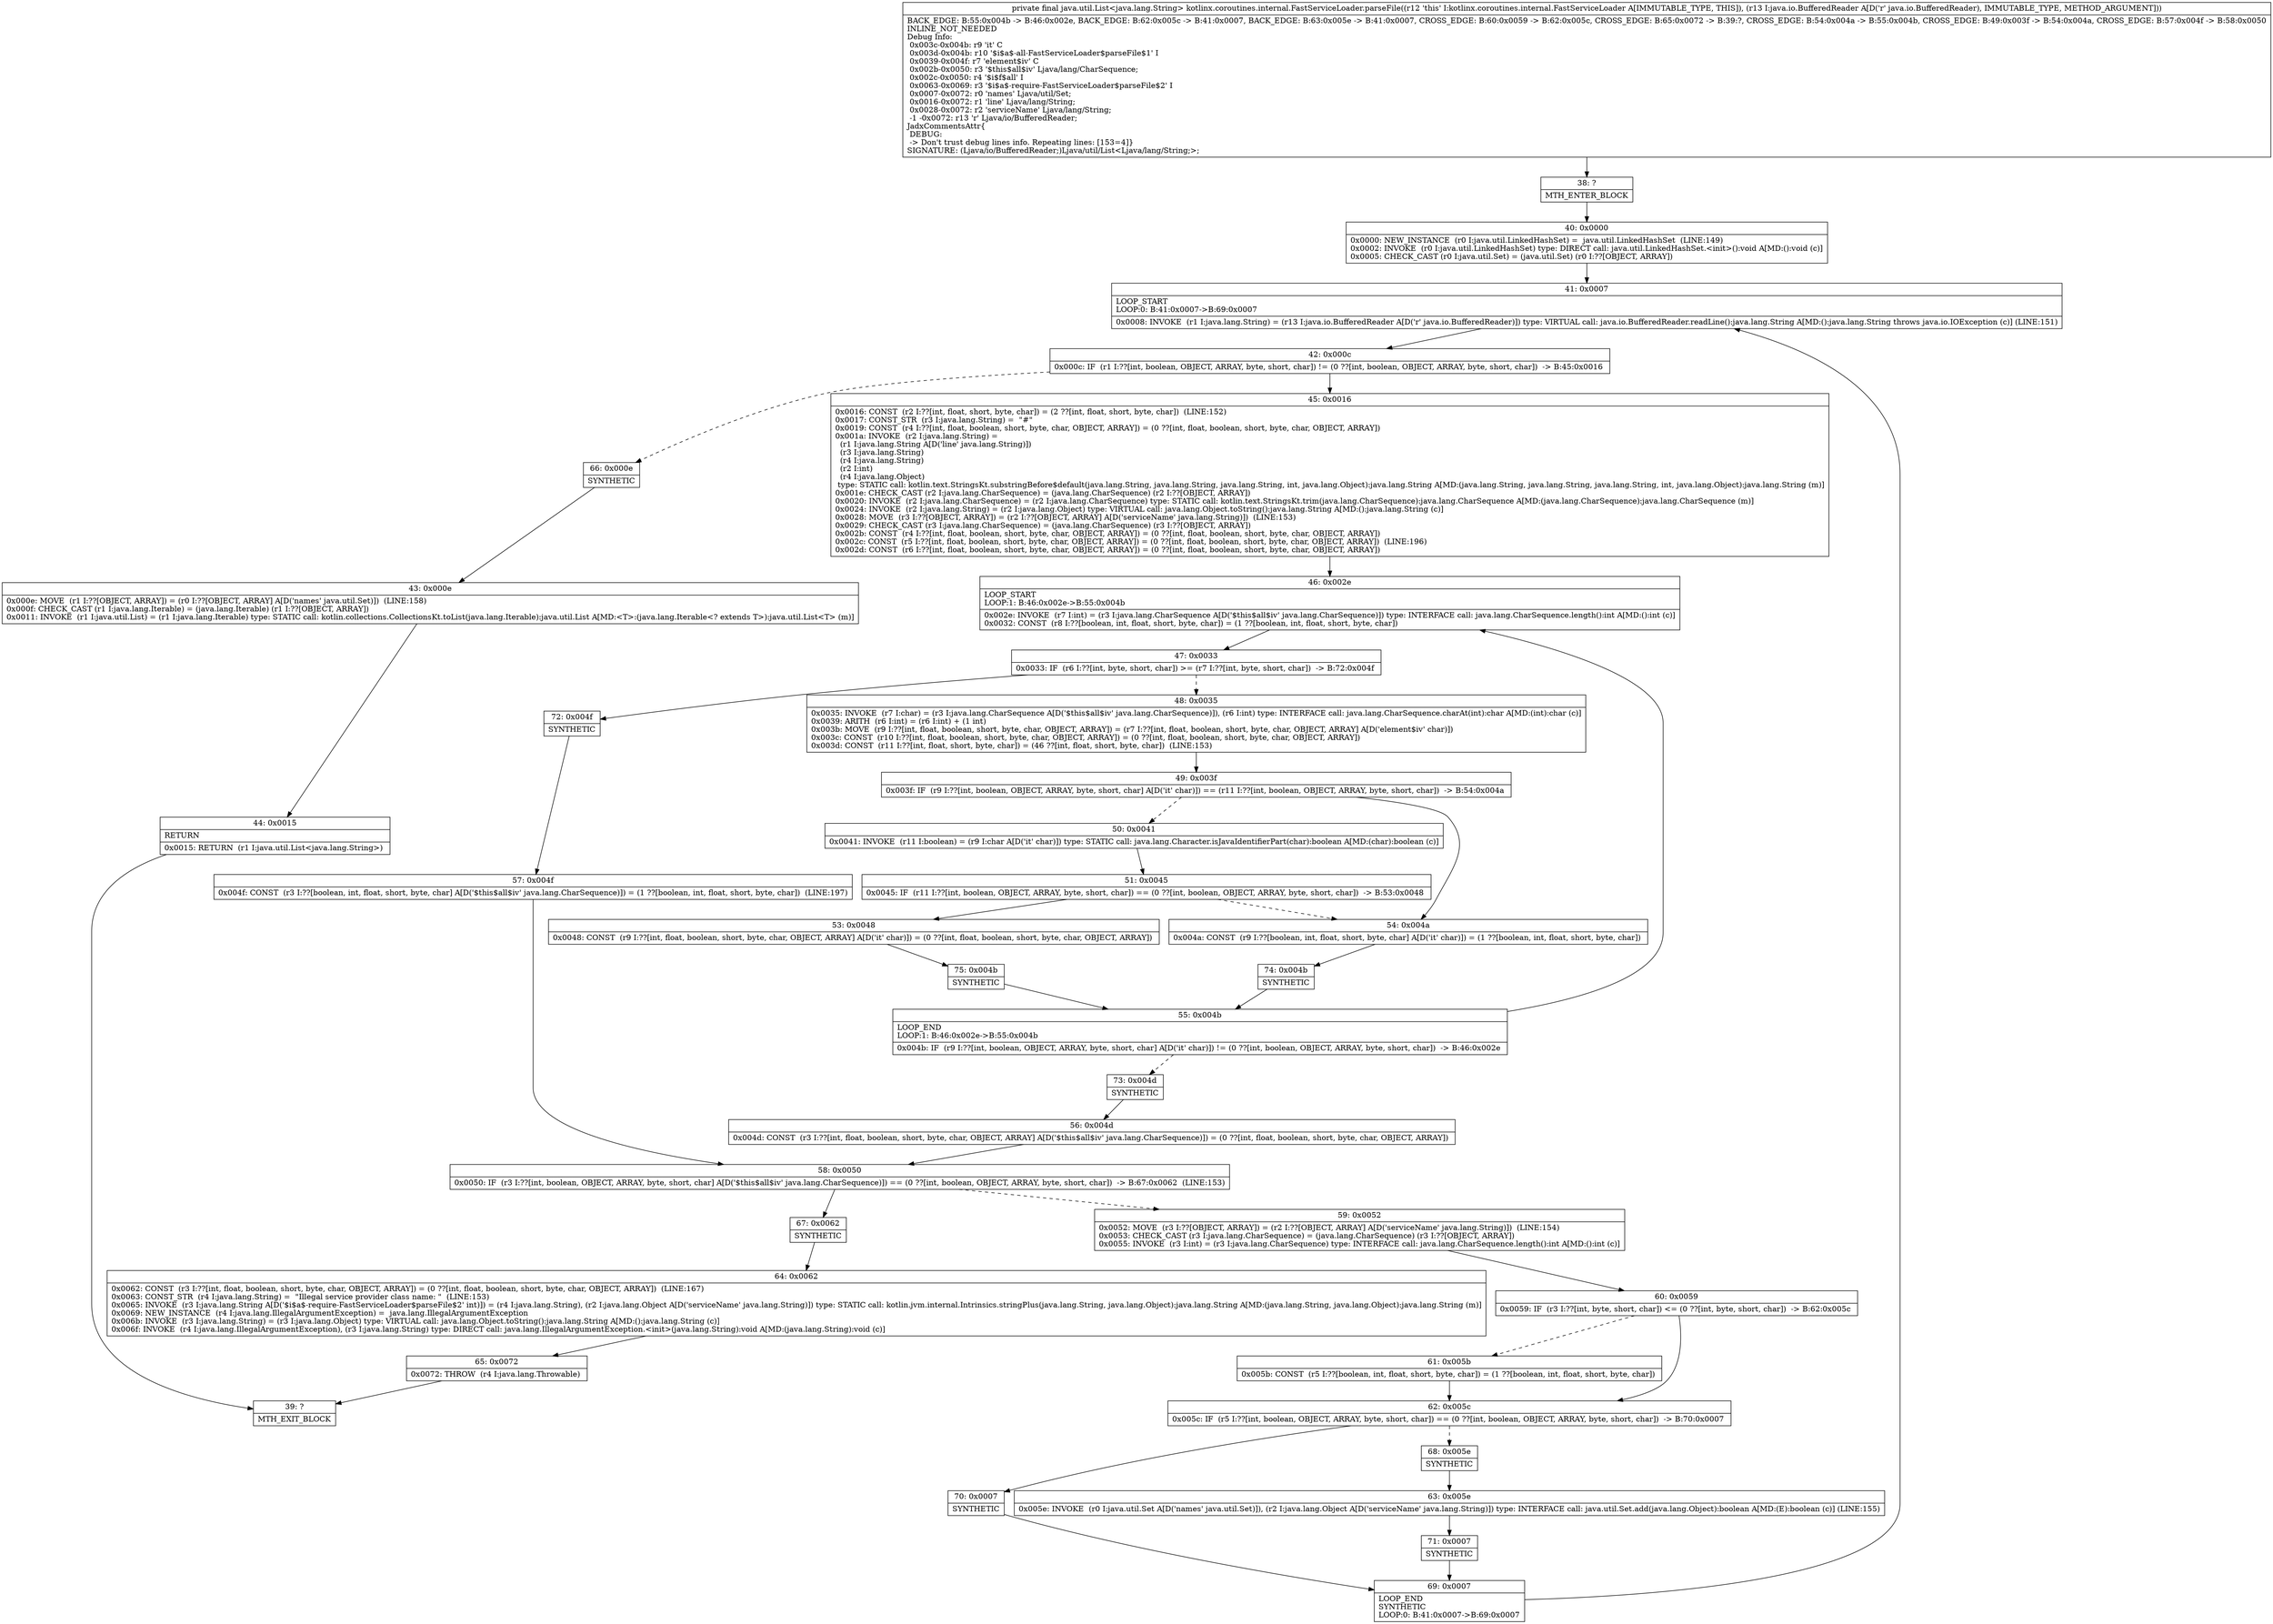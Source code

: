 digraph "CFG forkotlinx.coroutines.internal.FastServiceLoader.parseFile(Ljava\/io\/BufferedReader;)Ljava\/util\/List;" {
Node_38 [shape=record,label="{38\:\ ?|MTH_ENTER_BLOCK\l}"];
Node_40 [shape=record,label="{40\:\ 0x0000|0x0000: NEW_INSTANCE  (r0 I:java.util.LinkedHashSet) =  java.util.LinkedHashSet  (LINE:149)\l0x0002: INVOKE  (r0 I:java.util.LinkedHashSet) type: DIRECT call: java.util.LinkedHashSet.\<init\>():void A[MD:():void (c)]\l0x0005: CHECK_CAST (r0 I:java.util.Set) = (java.util.Set) (r0 I:??[OBJECT, ARRAY]) \l}"];
Node_41 [shape=record,label="{41\:\ 0x0007|LOOP_START\lLOOP:0: B:41:0x0007\-\>B:69:0x0007\l|0x0008: INVOKE  (r1 I:java.lang.String) = (r13 I:java.io.BufferedReader A[D('r' java.io.BufferedReader)]) type: VIRTUAL call: java.io.BufferedReader.readLine():java.lang.String A[MD:():java.lang.String throws java.io.IOException (c)] (LINE:151)\l}"];
Node_42 [shape=record,label="{42\:\ 0x000c|0x000c: IF  (r1 I:??[int, boolean, OBJECT, ARRAY, byte, short, char]) != (0 ??[int, boolean, OBJECT, ARRAY, byte, short, char])  \-\> B:45:0x0016 \l}"];
Node_45 [shape=record,label="{45\:\ 0x0016|0x0016: CONST  (r2 I:??[int, float, short, byte, char]) = (2 ??[int, float, short, byte, char])  (LINE:152)\l0x0017: CONST_STR  (r3 I:java.lang.String) =  \"#\" \l0x0019: CONST  (r4 I:??[int, float, boolean, short, byte, char, OBJECT, ARRAY]) = (0 ??[int, float, boolean, short, byte, char, OBJECT, ARRAY]) \l0x001a: INVOKE  (r2 I:java.lang.String) = \l  (r1 I:java.lang.String A[D('line' java.lang.String)])\l  (r3 I:java.lang.String)\l  (r4 I:java.lang.String)\l  (r2 I:int)\l  (r4 I:java.lang.Object)\l type: STATIC call: kotlin.text.StringsKt.substringBefore$default(java.lang.String, java.lang.String, java.lang.String, int, java.lang.Object):java.lang.String A[MD:(java.lang.String, java.lang.String, java.lang.String, int, java.lang.Object):java.lang.String (m)]\l0x001e: CHECK_CAST (r2 I:java.lang.CharSequence) = (java.lang.CharSequence) (r2 I:??[OBJECT, ARRAY]) \l0x0020: INVOKE  (r2 I:java.lang.CharSequence) = (r2 I:java.lang.CharSequence) type: STATIC call: kotlin.text.StringsKt.trim(java.lang.CharSequence):java.lang.CharSequence A[MD:(java.lang.CharSequence):java.lang.CharSequence (m)]\l0x0024: INVOKE  (r2 I:java.lang.String) = (r2 I:java.lang.Object) type: VIRTUAL call: java.lang.Object.toString():java.lang.String A[MD:():java.lang.String (c)]\l0x0028: MOVE  (r3 I:??[OBJECT, ARRAY]) = (r2 I:??[OBJECT, ARRAY] A[D('serviceName' java.lang.String)])  (LINE:153)\l0x0029: CHECK_CAST (r3 I:java.lang.CharSequence) = (java.lang.CharSequence) (r3 I:??[OBJECT, ARRAY]) \l0x002b: CONST  (r4 I:??[int, float, boolean, short, byte, char, OBJECT, ARRAY]) = (0 ??[int, float, boolean, short, byte, char, OBJECT, ARRAY]) \l0x002c: CONST  (r5 I:??[int, float, boolean, short, byte, char, OBJECT, ARRAY]) = (0 ??[int, float, boolean, short, byte, char, OBJECT, ARRAY])  (LINE:196)\l0x002d: CONST  (r6 I:??[int, float, boolean, short, byte, char, OBJECT, ARRAY]) = (0 ??[int, float, boolean, short, byte, char, OBJECT, ARRAY]) \l}"];
Node_46 [shape=record,label="{46\:\ 0x002e|LOOP_START\lLOOP:1: B:46:0x002e\-\>B:55:0x004b\l|0x002e: INVOKE  (r7 I:int) = (r3 I:java.lang.CharSequence A[D('$this$all$iv' java.lang.CharSequence)]) type: INTERFACE call: java.lang.CharSequence.length():int A[MD:():int (c)]\l0x0032: CONST  (r8 I:??[boolean, int, float, short, byte, char]) = (1 ??[boolean, int, float, short, byte, char]) \l}"];
Node_47 [shape=record,label="{47\:\ 0x0033|0x0033: IF  (r6 I:??[int, byte, short, char]) \>= (r7 I:??[int, byte, short, char])  \-\> B:72:0x004f \l}"];
Node_48 [shape=record,label="{48\:\ 0x0035|0x0035: INVOKE  (r7 I:char) = (r3 I:java.lang.CharSequence A[D('$this$all$iv' java.lang.CharSequence)]), (r6 I:int) type: INTERFACE call: java.lang.CharSequence.charAt(int):char A[MD:(int):char (c)]\l0x0039: ARITH  (r6 I:int) = (r6 I:int) + (1 int) \l0x003b: MOVE  (r9 I:??[int, float, boolean, short, byte, char, OBJECT, ARRAY]) = (r7 I:??[int, float, boolean, short, byte, char, OBJECT, ARRAY] A[D('element$iv' char)]) \l0x003c: CONST  (r10 I:??[int, float, boolean, short, byte, char, OBJECT, ARRAY]) = (0 ??[int, float, boolean, short, byte, char, OBJECT, ARRAY]) \l0x003d: CONST  (r11 I:??[int, float, short, byte, char]) = (46 ??[int, float, short, byte, char])  (LINE:153)\l}"];
Node_49 [shape=record,label="{49\:\ 0x003f|0x003f: IF  (r9 I:??[int, boolean, OBJECT, ARRAY, byte, short, char] A[D('it' char)]) == (r11 I:??[int, boolean, OBJECT, ARRAY, byte, short, char])  \-\> B:54:0x004a \l}"];
Node_50 [shape=record,label="{50\:\ 0x0041|0x0041: INVOKE  (r11 I:boolean) = (r9 I:char A[D('it' char)]) type: STATIC call: java.lang.Character.isJavaIdentifierPart(char):boolean A[MD:(char):boolean (c)]\l}"];
Node_51 [shape=record,label="{51\:\ 0x0045|0x0045: IF  (r11 I:??[int, boolean, OBJECT, ARRAY, byte, short, char]) == (0 ??[int, boolean, OBJECT, ARRAY, byte, short, char])  \-\> B:53:0x0048 \l}"];
Node_53 [shape=record,label="{53\:\ 0x0048|0x0048: CONST  (r9 I:??[int, float, boolean, short, byte, char, OBJECT, ARRAY] A[D('it' char)]) = (0 ??[int, float, boolean, short, byte, char, OBJECT, ARRAY]) \l}"];
Node_75 [shape=record,label="{75\:\ 0x004b|SYNTHETIC\l}"];
Node_55 [shape=record,label="{55\:\ 0x004b|LOOP_END\lLOOP:1: B:46:0x002e\-\>B:55:0x004b\l|0x004b: IF  (r9 I:??[int, boolean, OBJECT, ARRAY, byte, short, char] A[D('it' char)]) != (0 ??[int, boolean, OBJECT, ARRAY, byte, short, char])  \-\> B:46:0x002e \l}"];
Node_73 [shape=record,label="{73\:\ 0x004d|SYNTHETIC\l}"];
Node_56 [shape=record,label="{56\:\ 0x004d|0x004d: CONST  (r3 I:??[int, float, boolean, short, byte, char, OBJECT, ARRAY] A[D('$this$all$iv' java.lang.CharSequence)]) = (0 ??[int, float, boolean, short, byte, char, OBJECT, ARRAY]) \l}"];
Node_58 [shape=record,label="{58\:\ 0x0050|0x0050: IF  (r3 I:??[int, boolean, OBJECT, ARRAY, byte, short, char] A[D('$this$all$iv' java.lang.CharSequence)]) == (0 ??[int, boolean, OBJECT, ARRAY, byte, short, char])  \-\> B:67:0x0062  (LINE:153)\l}"];
Node_59 [shape=record,label="{59\:\ 0x0052|0x0052: MOVE  (r3 I:??[OBJECT, ARRAY]) = (r2 I:??[OBJECT, ARRAY] A[D('serviceName' java.lang.String)])  (LINE:154)\l0x0053: CHECK_CAST (r3 I:java.lang.CharSequence) = (java.lang.CharSequence) (r3 I:??[OBJECT, ARRAY]) \l0x0055: INVOKE  (r3 I:int) = (r3 I:java.lang.CharSequence) type: INTERFACE call: java.lang.CharSequence.length():int A[MD:():int (c)]\l}"];
Node_60 [shape=record,label="{60\:\ 0x0059|0x0059: IF  (r3 I:??[int, byte, short, char]) \<= (0 ??[int, byte, short, char])  \-\> B:62:0x005c \l}"];
Node_61 [shape=record,label="{61\:\ 0x005b|0x005b: CONST  (r5 I:??[boolean, int, float, short, byte, char]) = (1 ??[boolean, int, float, short, byte, char]) \l}"];
Node_62 [shape=record,label="{62\:\ 0x005c|0x005c: IF  (r5 I:??[int, boolean, OBJECT, ARRAY, byte, short, char]) == (0 ??[int, boolean, OBJECT, ARRAY, byte, short, char])  \-\> B:70:0x0007 \l}"];
Node_68 [shape=record,label="{68\:\ 0x005e|SYNTHETIC\l}"];
Node_63 [shape=record,label="{63\:\ 0x005e|0x005e: INVOKE  (r0 I:java.util.Set A[D('names' java.util.Set)]), (r2 I:java.lang.Object A[D('serviceName' java.lang.String)]) type: INTERFACE call: java.util.Set.add(java.lang.Object):boolean A[MD:(E):boolean (c)] (LINE:155)\l}"];
Node_71 [shape=record,label="{71\:\ 0x0007|SYNTHETIC\l}"];
Node_69 [shape=record,label="{69\:\ 0x0007|LOOP_END\lSYNTHETIC\lLOOP:0: B:41:0x0007\-\>B:69:0x0007\l}"];
Node_70 [shape=record,label="{70\:\ 0x0007|SYNTHETIC\l}"];
Node_67 [shape=record,label="{67\:\ 0x0062|SYNTHETIC\l}"];
Node_64 [shape=record,label="{64\:\ 0x0062|0x0062: CONST  (r3 I:??[int, float, boolean, short, byte, char, OBJECT, ARRAY]) = (0 ??[int, float, boolean, short, byte, char, OBJECT, ARRAY])  (LINE:167)\l0x0063: CONST_STR  (r4 I:java.lang.String) =  \"Illegal service provider class name: \"  (LINE:153)\l0x0065: INVOKE  (r3 I:java.lang.String A[D('$i$a$\-require\-FastServiceLoader$parseFile$2' int)]) = (r4 I:java.lang.String), (r2 I:java.lang.Object A[D('serviceName' java.lang.String)]) type: STATIC call: kotlin.jvm.internal.Intrinsics.stringPlus(java.lang.String, java.lang.Object):java.lang.String A[MD:(java.lang.String, java.lang.Object):java.lang.String (m)]\l0x0069: NEW_INSTANCE  (r4 I:java.lang.IllegalArgumentException) =  java.lang.IllegalArgumentException \l0x006b: INVOKE  (r3 I:java.lang.String) = (r3 I:java.lang.Object) type: VIRTUAL call: java.lang.Object.toString():java.lang.String A[MD:():java.lang.String (c)]\l0x006f: INVOKE  (r4 I:java.lang.IllegalArgumentException), (r3 I:java.lang.String) type: DIRECT call: java.lang.IllegalArgumentException.\<init\>(java.lang.String):void A[MD:(java.lang.String):void (c)]\l}"];
Node_65 [shape=record,label="{65\:\ 0x0072|0x0072: THROW  (r4 I:java.lang.Throwable) \l}"];
Node_39 [shape=record,label="{39\:\ ?|MTH_EXIT_BLOCK\l}"];
Node_54 [shape=record,label="{54\:\ 0x004a|0x004a: CONST  (r9 I:??[boolean, int, float, short, byte, char] A[D('it' char)]) = (1 ??[boolean, int, float, short, byte, char]) \l}"];
Node_74 [shape=record,label="{74\:\ 0x004b|SYNTHETIC\l}"];
Node_72 [shape=record,label="{72\:\ 0x004f|SYNTHETIC\l}"];
Node_57 [shape=record,label="{57\:\ 0x004f|0x004f: CONST  (r3 I:??[boolean, int, float, short, byte, char] A[D('$this$all$iv' java.lang.CharSequence)]) = (1 ??[boolean, int, float, short, byte, char])  (LINE:197)\l}"];
Node_66 [shape=record,label="{66\:\ 0x000e|SYNTHETIC\l}"];
Node_43 [shape=record,label="{43\:\ 0x000e|0x000e: MOVE  (r1 I:??[OBJECT, ARRAY]) = (r0 I:??[OBJECT, ARRAY] A[D('names' java.util.Set)])  (LINE:158)\l0x000f: CHECK_CAST (r1 I:java.lang.Iterable) = (java.lang.Iterable) (r1 I:??[OBJECT, ARRAY]) \l0x0011: INVOKE  (r1 I:java.util.List) = (r1 I:java.lang.Iterable) type: STATIC call: kotlin.collections.CollectionsKt.toList(java.lang.Iterable):java.util.List A[MD:\<T\>:(java.lang.Iterable\<? extends T\>):java.util.List\<T\> (m)]\l}"];
Node_44 [shape=record,label="{44\:\ 0x0015|RETURN\l|0x0015: RETURN  (r1 I:java.util.List\<java.lang.String\>) \l}"];
MethodNode[shape=record,label="{private final java.util.List\<java.lang.String\> kotlinx.coroutines.internal.FastServiceLoader.parseFile((r12 'this' I:kotlinx.coroutines.internal.FastServiceLoader A[IMMUTABLE_TYPE, THIS]), (r13 I:java.io.BufferedReader A[D('r' java.io.BufferedReader), IMMUTABLE_TYPE, METHOD_ARGUMENT]))  | BACK_EDGE: B:55:0x004b \-\> B:46:0x002e, BACK_EDGE: B:62:0x005c \-\> B:41:0x0007, BACK_EDGE: B:63:0x005e \-\> B:41:0x0007, CROSS_EDGE: B:60:0x0059 \-\> B:62:0x005c, CROSS_EDGE: B:65:0x0072 \-\> B:39:?, CROSS_EDGE: B:54:0x004a \-\> B:55:0x004b, CROSS_EDGE: B:49:0x003f \-\> B:54:0x004a, CROSS_EDGE: B:57:0x004f \-\> B:58:0x0050\lINLINE_NOT_NEEDED\lDebug Info:\l  0x003c\-0x004b: r9 'it' C\l  0x003d\-0x004b: r10 '$i$a$\-all\-FastServiceLoader$parseFile$1' I\l  0x0039\-0x004f: r7 'element$iv' C\l  0x002b\-0x0050: r3 '$this$all$iv' Ljava\/lang\/CharSequence;\l  0x002c\-0x0050: r4 '$i$f$all' I\l  0x0063\-0x0069: r3 '$i$a$\-require\-FastServiceLoader$parseFile$2' I\l  0x0007\-0x0072: r0 'names' Ljava\/util\/Set;\l  0x0016\-0x0072: r1 'line' Ljava\/lang\/String;\l  0x0028\-0x0072: r2 'serviceName' Ljava\/lang\/String;\l  \-1 \-0x0072: r13 'r' Ljava\/io\/BufferedReader;\lJadxCommentsAttr\{\l DEBUG: \l \-\> Don't trust debug lines info. Repeating lines: [153=4]\}\lSIGNATURE: (Ljava\/io\/BufferedReader;)Ljava\/util\/List\<Ljava\/lang\/String;\>;\l}"];
MethodNode -> Node_38;Node_38 -> Node_40;
Node_40 -> Node_41;
Node_41 -> Node_42;
Node_42 -> Node_45;
Node_42 -> Node_66[style=dashed];
Node_45 -> Node_46;
Node_46 -> Node_47;
Node_47 -> Node_48[style=dashed];
Node_47 -> Node_72;
Node_48 -> Node_49;
Node_49 -> Node_50[style=dashed];
Node_49 -> Node_54;
Node_50 -> Node_51;
Node_51 -> Node_53;
Node_51 -> Node_54[style=dashed];
Node_53 -> Node_75;
Node_75 -> Node_55;
Node_55 -> Node_46;
Node_55 -> Node_73[style=dashed];
Node_73 -> Node_56;
Node_56 -> Node_58;
Node_58 -> Node_59[style=dashed];
Node_58 -> Node_67;
Node_59 -> Node_60;
Node_60 -> Node_61[style=dashed];
Node_60 -> Node_62;
Node_61 -> Node_62;
Node_62 -> Node_68[style=dashed];
Node_62 -> Node_70;
Node_68 -> Node_63;
Node_63 -> Node_71;
Node_71 -> Node_69;
Node_69 -> Node_41;
Node_70 -> Node_69;
Node_67 -> Node_64;
Node_64 -> Node_65;
Node_65 -> Node_39;
Node_54 -> Node_74;
Node_74 -> Node_55;
Node_72 -> Node_57;
Node_57 -> Node_58;
Node_66 -> Node_43;
Node_43 -> Node_44;
Node_44 -> Node_39;
}

